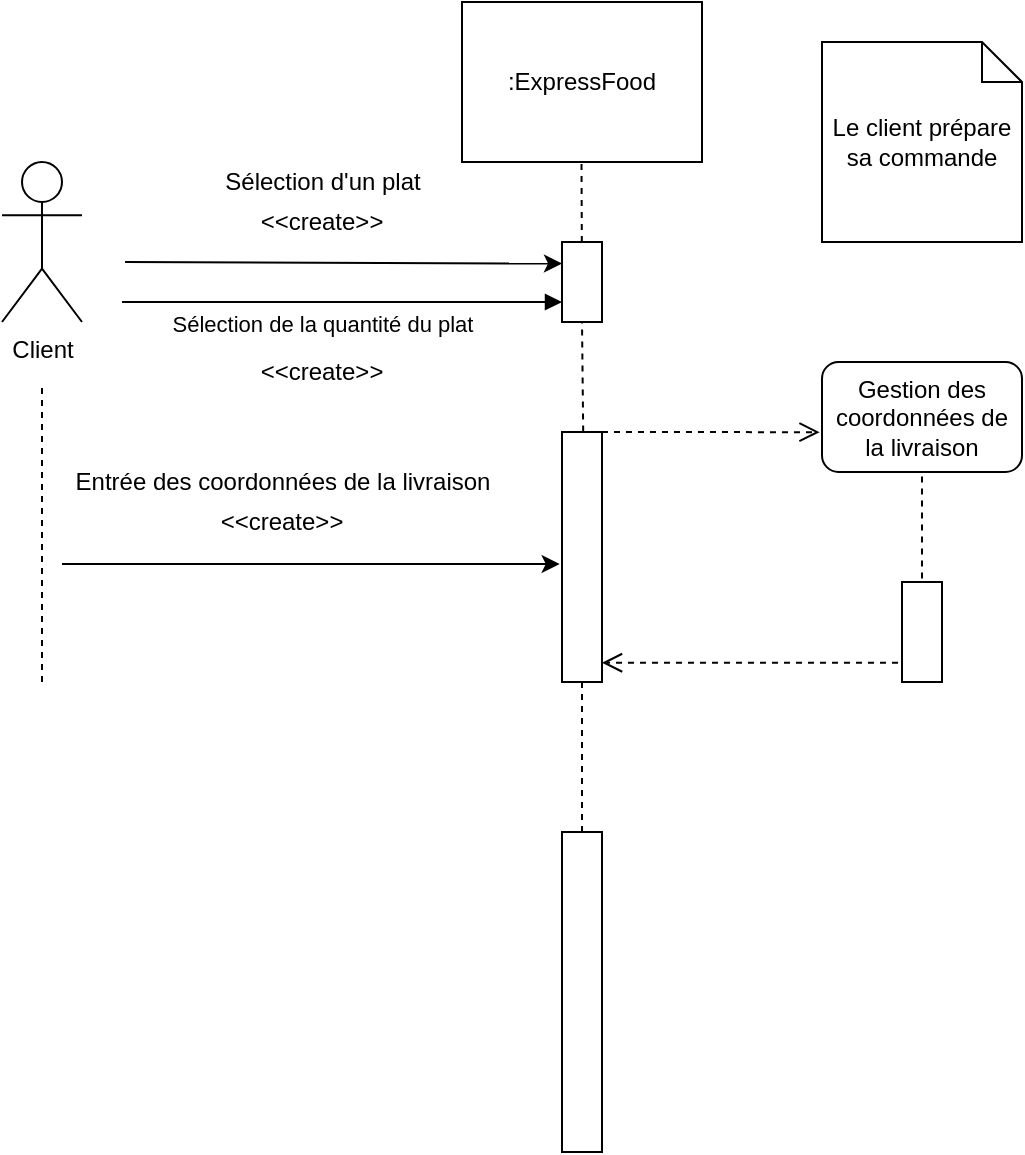 <mxfile>
    <diagram id="87C-b6vahvTItxYGEN5w" name="Page-1">
        <mxGraphModel dx="943" dy="687" grid="1" gridSize="10" guides="1" tooltips="1" connect="1" arrows="1" fold="1" page="1" pageScale="1" pageWidth="850" pageHeight="1100" math="0" shadow="0">
            <root>
                <mxCell id="0"/>
                <mxCell id="1" parent="0"/>
                <mxCell id="3" value="&lt;div&gt;Client&lt;/div&gt;" style="shape=umlActor;verticalLabelPosition=bottom;verticalAlign=top;html=1;" vertex="1" parent="1">
                    <mxGeometry x="40" y="160" width="40" height="80" as="geometry"/>
                </mxCell>
                <mxCell id="30" value=":ExpressFood" style="rounded=0;whiteSpace=wrap;html=1;" vertex="1" parent="1">
                    <mxGeometry x="270" y="80" width="120" height="80" as="geometry"/>
                </mxCell>
                <mxCell id="31" value="" style="endArrow=none;dashed=1;html=1;entryX=0.5;entryY=1;entryDx=0;entryDy=0;startArrow=none;" edge="1" parent="1" source="32">
                    <mxGeometry width="50" height="50" relative="1" as="geometry">
                        <mxPoint x="330.25" y="240" as="sourcePoint"/>
                        <mxPoint x="329.75" y="160" as="targetPoint"/>
                    </mxGeometry>
                </mxCell>
                <mxCell id="32" value="" style="rounded=0;whiteSpace=wrap;html=1;" vertex="1" parent="1">
                    <mxGeometry x="320" y="200" width="20" height="40" as="geometry"/>
                </mxCell>
                <mxCell id="33" value="" style="endArrow=none;dashed=1;html=1;entryX=0.5;entryY=1;entryDx=0;entryDy=0;exitX=0.52;exitY=0.493;exitDx=0;exitDy=0;exitPerimeter=0;" edge="1" parent="1" target="32">
                    <mxGeometry width="50" height="50" relative="1" as="geometry">
                        <mxPoint x="330.6" y="294.79" as="sourcePoint"/>
                        <mxPoint x="329.75" y="160" as="targetPoint"/>
                    </mxGeometry>
                </mxCell>
                <mxCell id="34" value="&amp;lt;&amp;lt;create&amp;gt;&amp;gt;" style="text;html=1;strokeColor=none;fillColor=none;align=center;verticalAlign=middle;whiteSpace=wrap;rounded=0;" vertex="1" parent="1">
                    <mxGeometry x="180" y="180" width="40" height="20" as="geometry"/>
                </mxCell>
                <mxCell id="35" value="&lt;span style=&quot;color: rgba(0 , 0 , 0 , 0) ; font-family: monospace ; font-size: 0px&quot;&gt;%3CmxGraphModel%3E%3Croot%3E%3CmxCell%20id%3D%220%22%2F%3E%3CmxCell%20id%3D%221%22%20parent%3D%220%22%2F%3E%3CmxCell%20id%3D%222%22%20value%3D%22%26amp%3Blt%3B%26amp%3Blt%3Bcreate%26amp%3Bgt%3B%26amp%3Bgt%3B%22%20style%3D%22text%3Bhtml%3D1%3BstrokeColor%3Dnone%3BfillColor%3Dnone%3Balign%3Dcenter%3BverticalAlign%3Dmiddle%3BwhiteSpace%3Dwrap%3Brounded%3D0%3B%22%20vertex%3D%221%22%20parent%3D%221%22%3E%3CmxGeometry%20x%3D%22270%22%20y%3D%22860%22%20width%3D%2240%22%20height%3D%2220%22%20as%3D%22geometry%22%2F%3E%3C%2FmxCell%3E%3C%2Froot%3E%3C%2FmxGraphModel%3E&lt;/span&gt;" style="text;html=1;align=center;verticalAlign=middle;resizable=0;points=[];autosize=1;strokeColor=none;fillColor=none;" vertex="1" parent="1">
                    <mxGeometry x="170" y="240" width="20" height="20" as="geometry"/>
                </mxCell>
                <mxCell id="36" value="Sélection d'un plat" style="text;html=1;align=center;verticalAlign=middle;resizable=0;points=[];autosize=1;strokeColor=none;fillColor=none;" vertex="1" parent="1">
                    <mxGeometry x="145" y="160" width="110" height="20" as="geometry"/>
                </mxCell>
                <mxCell id="37" value="" style="rounded=0;whiteSpace=wrap;html=1;" vertex="1" parent="1">
                    <mxGeometry x="320" y="295" width="20" height="125" as="geometry"/>
                </mxCell>
                <mxCell id="38" value="" style="endArrow=none;dashed=1;html=1;entryX=0.5;entryY=1;entryDx=0;entryDy=0;exitX=0.5;exitY=0;exitDx=0;exitDy=0;" edge="1" parent="1" source="42" target="37">
                    <mxGeometry width="50" height="50" relative="1" as="geometry">
                        <mxPoint x="330.6" y="389.79" as="sourcePoint"/>
                        <mxPoint x="329.75" y="255" as="targetPoint"/>
                    </mxGeometry>
                </mxCell>
                <mxCell id="40" value="Le client prépare sa commande" style="shape=note;size=20;whiteSpace=wrap;html=1;" vertex="1" parent="1">
                    <mxGeometry x="450" y="100" width="100" height="100" as="geometry"/>
                </mxCell>
                <mxCell id="42" value="" style="rounded=0;whiteSpace=wrap;html=1;" vertex="1" parent="1">
                    <mxGeometry x="320" y="495" width="20" height="160" as="geometry"/>
                </mxCell>
                <mxCell id="46" value="" style="rounded=0;whiteSpace=wrap;html=1;" vertex="1" parent="1">
                    <mxGeometry x="490" y="370" width="20" height="50" as="geometry"/>
                </mxCell>
                <mxCell id="47" value="" style="endArrow=none;dashed=1;html=1;entryX=0.5;entryY=1;entryDx=0;entryDy=0;exitX=0.5;exitY=-0.034;exitDx=0;exitDy=0;exitPerimeter=0;" edge="1" parent="1" source="46" target="48">
                    <mxGeometry width="50" height="50" relative="1" as="geometry">
                        <mxPoint x="490" y="345" as="sourcePoint"/>
                        <mxPoint x="499.7" y="280.21" as="targetPoint"/>
                    </mxGeometry>
                </mxCell>
                <mxCell id="48" value="Gestion des coordonnées de la livraison" style="rounded=1;whiteSpace=wrap;html=1;" vertex="1" parent="1">
                    <mxGeometry x="450" y="260" width="100" height="55" as="geometry"/>
                </mxCell>
                <mxCell id="50" value="" style="html=1;verticalAlign=bottom;endArrow=open;dashed=1;endSize=8;rounded=0;entryX=1;entryY=0.923;entryDx=0;entryDy=0;exitX=-0.1;exitY=0.808;exitDx=0;exitDy=0;exitPerimeter=0;entryPerimeter=0;" edge="1" parent="1" source="46" target="37">
                    <mxGeometry relative="1" as="geometry">
                        <mxPoint x="480" y="395" as="sourcePoint"/>
                        <mxPoint x="360" y="395" as="targetPoint"/>
                    </mxGeometry>
                </mxCell>
                <mxCell id="51" value="" style="html=1;verticalAlign=bottom;endArrow=open;dashed=1;endSize=8;rounded=0;entryX=-0.012;entryY=0.638;entryDx=0;entryDy=0;exitX=1;exitY=0;exitDx=0;exitDy=0;entryPerimeter=0;" edge="1" parent="1" source="37" target="48">
                    <mxGeometry relative="1" as="geometry">
                        <mxPoint x="360" y="295" as="sourcePoint"/>
                        <mxPoint x="410" y="295" as="targetPoint"/>
                    </mxGeometry>
                </mxCell>
                <mxCell id="54" value="&lt;span style=&quot;color: rgba(0 , 0 , 0 , 0) ; font-family: monospace ; font-size: 0px&quot;&gt;%3CmxGraphModel%3E%3Croot%3E%3CmxCell%20id%3D%220%22%2F%3E%3CmxCell%20id%3D%221%22%20parent%3D%220%22%2F%3E%3CmxCell%20id%3D%222%22%20value%3D%22%26amp%3Blt%3B%26amp%3Blt%3Bcreate%26amp%3Bgt%3B%26amp%3Bgt%3B%22%20style%3D%22text%3Bhtml%3D1%3BstrokeColor%3Dnone%3BfillColor%3Dnone%3Balign%3Dcenter%3BverticalAlign%3Dmiddle%3BwhiteSpace%3Dwrap%3Brounded%3D0%3B%22%20vertex%3D%221%22%20parent%3D%221%22%3E%3CmxGeometry%20x%3D%22270%22%20y%3D%22860%22%20width%3D%2240%22%20height%3D%2220%22%20as%3D%22geometry%22%2F%3E%3C%2FmxCell%3E%3C%2Froot%3E%3C%2FmxGraphModel%3E&lt;/span&gt;" style="text;html=1;align=center;verticalAlign=middle;resizable=0;points=[];autosize=1;strokeColor=none;fillColor=none;" vertex="1" parent="1">
                    <mxGeometry x="90" y="290" width="20" height="20" as="geometry"/>
                </mxCell>
                <mxCell id="55" value="" style="endArrow=classic;html=1;entryX=0;entryY=0;entryDx=0;entryDy=0;exitX=1.076;exitY=0.115;exitDx=0;exitDy=0;exitPerimeter=0;" edge="1" parent="1">
                    <mxGeometry width="50" height="50" relative="1" as="geometry">
                        <mxPoint x="101.52" y="210.0" as="sourcePoint"/>
                        <mxPoint x="320" y="210.8" as="targetPoint"/>
                    </mxGeometry>
                </mxCell>
                <mxCell id="57" value="Sélection de la quantité du plat" style="html=1;verticalAlign=bottom;endArrow=block;rounded=0;entryX=0;entryY=0.75;entryDx=0;entryDy=0;" edge="1" parent="1" target="32">
                    <mxGeometry x="-0.091" y="-20" width="80" relative="1" as="geometry">
                        <mxPoint x="100" y="230" as="sourcePoint"/>
                        <mxPoint x="288" y="230" as="targetPoint"/>
                        <mxPoint as="offset"/>
                    </mxGeometry>
                </mxCell>
                <mxCell id="58" value="&amp;lt;&amp;lt;create&amp;gt;&amp;gt;" style="text;html=1;strokeColor=none;fillColor=none;align=center;verticalAlign=middle;whiteSpace=wrap;rounded=0;" vertex="1" parent="1">
                    <mxGeometry x="180" y="255" width="40" height="20" as="geometry"/>
                </mxCell>
                <mxCell id="60" value="" style="endArrow=none;dashed=1;html=1;" edge="1" parent="1">
                    <mxGeometry width="50" height="50" relative="1" as="geometry">
                        <mxPoint x="60" y="420" as="sourcePoint"/>
                        <mxPoint x="60" y="270" as="targetPoint"/>
                    </mxGeometry>
                </mxCell>
                <mxCell id="61" value="&amp;lt;&amp;lt;create&amp;gt;&amp;gt;" style="text;html=1;strokeColor=none;fillColor=none;align=center;verticalAlign=middle;whiteSpace=wrap;rounded=0;" vertex="1" parent="1">
                    <mxGeometry x="160" y="330" width="40" height="20" as="geometry"/>
                </mxCell>
                <mxCell id="62" value="Entrée des coordonnées de la livraison" style="text;html=1;align=center;verticalAlign=middle;resizable=0;points=[];autosize=1;strokeColor=none;fillColor=none;" vertex="1" parent="1">
                    <mxGeometry x="70" y="310" width="220" height="20" as="geometry"/>
                </mxCell>
                <mxCell id="63" value="" style="endArrow=classic;html=1;entryX=-0.058;entryY=0.528;entryDx=0;entryDy=0;entryPerimeter=0;" edge="1" parent="1" target="37">
                    <mxGeometry width="50" height="50" relative="1" as="geometry">
                        <mxPoint x="70" y="361" as="sourcePoint"/>
                        <mxPoint x="300" y="360.8" as="targetPoint"/>
                    </mxGeometry>
                </mxCell>
            </root>
        </mxGraphModel>
    </diagram>
</mxfile>